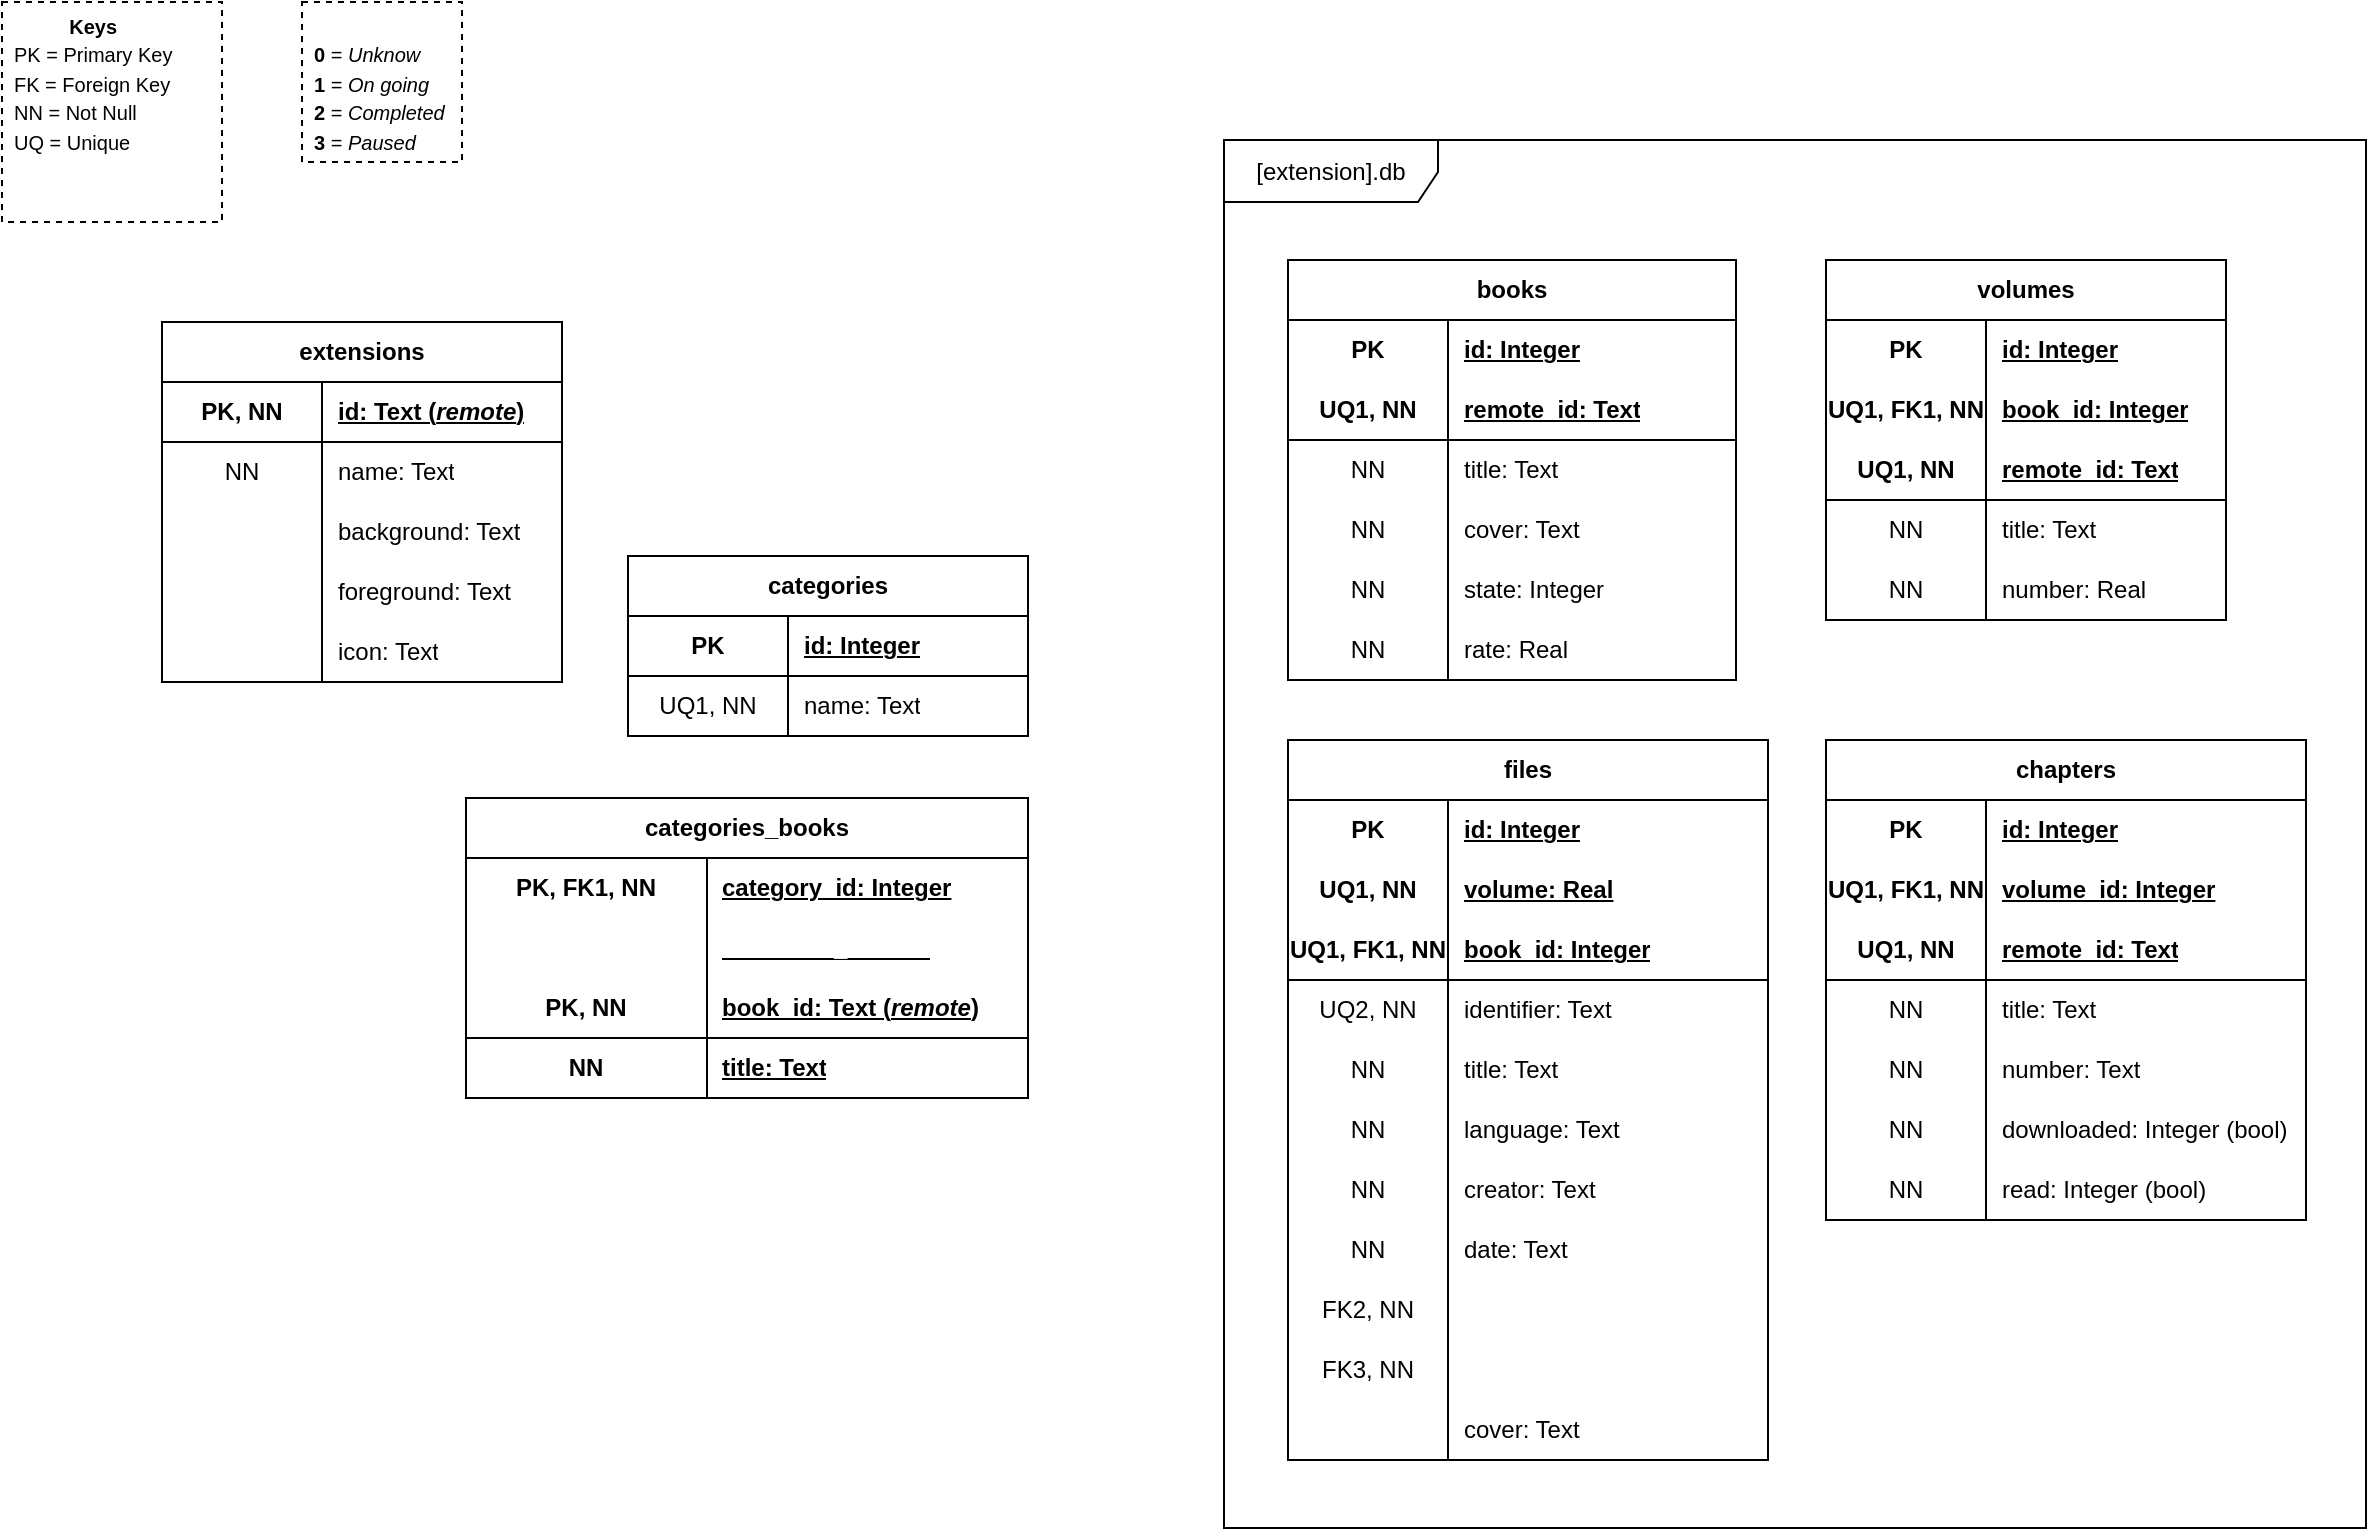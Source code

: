 <mxfile>
    <diagram name="Página-1" id="NspAWwBzPr17ft13DJ80">
        <mxGraphModel dx="549" dy="286" grid="0" gridSize="10" guides="1" tooltips="0" connect="1" arrows="1" fold="1" page="0" pageScale="1" pageWidth="850" pageHeight="1100" math="0" shadow="0">
            <root>
                <mxCell id="0"/>
                <mxCell id="1" parent="0"/>
                <mxCell id="i9Wke3SQzXnPjMsHzL_W-15" value="&lt;div style=&quot;text-align: center;&quot;&gt;&lt;font style=&quot;font-size: 10px;&quot;&gt;&lt;b&gt;Keys&lt;/b&gt;&lt;/font&gt;&lt;/div&gt;&lt;font style=&quot;font-size: 10px;&quot;&gt;PK = Primary Key&lt;/font&gt;&lt;div&gt;&lt;font style=&quot;font-size: 10px;&quot;&gt;FK = Foreign Key&lt;/font&gt;&lt;/div&gt;&lt;div&gt;&lt;font style=&quot;font-size: 10px;&quot;&gt;NN = Not Null&lt;/font&gt;&lt;/div&gt;&lt;div&gt;&lt;font style=&quot;font-size: 10px;&quot;&gt;UQ = Unique&lt;/font&gt;&lt;/div&gt;" style="rounded=0;whiteSpace=wrap;html=1;align=left;verticalAlign=top;labelPosition=center;verticalLabelPosition=middle;fontColor=default;spacing=0;spacingLeft=6;spacingTop=0;spacingRight=6;spacingBottom=6;strokeWidth=1;dashed=1;" parent="1" vertex="1">
                    <mxGeometry x="10" y="10" width="110" height="110" as="geometry"/>
                </mxCell>
                <mxCell id="i9Wke3SQzXnPjMsHzL_W-66" value="chapters" style="shape=table;startSize=30;container=1;collapsible=1;childLayout=tableLayout;fixedRows=1;rowLines=0;fontStyle=1;align=center;resizeLast=1;html=1;whiteSpace=wrap;" parent="1" vertex="1">
                    <mxGeometry x="922" y="379" width="240" height="240" as="geometry"/>
                </mxCell>
                <mxCell id="i9Wke3SQzXnPjMsHzL_W-67" value="" style="shape=tableRow;horizontal=0;startSize=0;swimlaneHead=0;swimlaneBody=0;fillColor=none;collapsible=0;dropTarget=0;points=[[0,0.5],[1,0.5]];portConstraint=eastwest;top=0;left=0;right=0;bottom=0;html=1;" parent="i9Wke3SQzXnPjMsHzL_W-66" vertex="1">
                    <mxGeometry y="30" width="240" height="30" as="geometry"/>
                </mxCell>
                <mxCell id="i9Wke3SQzXnPjMsHzL_W-68" value="PK" style="shape=partialRectangle;connectable=0;fillColor=none;top=0;left=0;bottom=0;right=0;fontStyle=1;overflow=hidden;html=1;whiteSpace=wrap;" parent="i9Wke3SQzXnPjMsHzL_W-67" vertex="1">
                    <mxGeometry width="80" height="30" as="geometry">
                        <mxRectangle width="80" height="30" as="alternateBounds"/>
                    </mxGeometry>
                </mxCell>
                <mxCell id="i9Wke3SQzXnPjMsHzL_W-69" value="id: Integer" style="shape=partialRectangle;connectable=0;fillColor=none;top=0;left=0;bottom=0;right=0;align=left;spacingLeft=6;fontStyle=5;overflow=hidden;html=1;whiteSpace=wrap;" parent="i9Wke3SQzXnPjMsHzL_W-67" vertex="1">
                    <mxGeometry x="80" width="160" height="30" as="geometry">
                        <mxRectangle width="160" height="30" as="alternateBounds"/>
                    </mxGeometry>
                </mxCell>
                <mxCell id="i9Wke3SQzXnPjMsHzL_W-88" value="" style="shape=tableRow;horizontal=0;startSize=0;swimlaneHead=0;swimlaneBody=0;fillColor=none;collapsible=0;dropTarget=0;points=[[0,0.5],[1,0.5]];portConstraint=eastwest;top=0;left=0;right=0;bottom=0;html=1;" parent="i9Wke3SQzXnPjMsHzL_W-66" vertex="1">
                    <mxGeometry y="60" width="240" height="30" as="geometry"/>
                </mxCell>
                <mxCell id="i9Wke3SQzXnPjMsHzL_W-89" value="UQ1, FK1, NN" style="shape=partialRectangle;connectable=0;fillColor=none;top=0;left=0;bottom=0;right=0;fontStyle=1;overflow=hidden;html=1;whiteSpace=wrap;" parent="i9Wke3SQzXnPjMsHzL_W-88" vertex="1">
                    <mxGeometry width="80" height="30" as="geometry">
                        <mxRectangle width="80" height="30" as="alternateBounds"/>
                    </mxGeometry>
                </mxCell>
                <mxCell id="i9Wke3SQzXnPjMsHzL_W-90" value="volume_id: Integer" style="shape=partialRectangle;connectable=0;fillColor=none;top=0;left=0;bottom=0;right=0;align=left;spacingLeft=6;fontStyle=5;overflow=hidden;html=1;whiteSpace=wrap;" parent="i9Wke3SQzXnPjMsHzL_W-88" vertex="1">
                    <mxGeometry x="80" width="160" height="30" as="geometry">
                        <mxRectangle width="160" height="30" as="alternateBounds"/>
                    </mxGeometry>
                </mxCell>
                <mxCell id="i9Wke3SQzXnPjMsHzL_W-70" value="" style="shape=tableRow;horizontal=0;startSize=0;swimlaneHead=0;swimlaneBody=0;fillColor=none;collapsible=0;dropTarget=0;points=[[0,0.5],[1,0.5]];portConstraint=eastwest;top=0;left=0;right=0;bottom=1;html=1;" parent="i9Wke3SQzXnPjMsHzL_W-66" vertex="1">
                    <mxGeometry y="90" width="240" height="30" as="geometry"/>
                </mxCell>
                <mxCell id="i9Wke3SQzXnPjMsHzL_W-71" value="UQ1, NN" style="shape=partialRectangle;connectable=0;fillColor=none;top=0;left=0;bottom=0;right=0;fontStyle=1;overflow=hidden;html=1;whiteSpace=wrap;" parent="i9Wke3SQzXnPjMsHzL_W-70" vertex="1">
                    <mxGeometry width="80" height="30" as="geometry">
                        <mxRectangle width="80" height="30" as="alternateBounds"/>
                    </mxGeometry>
                </mxCell>
                <mxCell id="i9Wke3SQzXnPjMsHzL_W-72" value="remote_id: Text" style="shape=partialRectangle;connectable=0;fillColor=none;top=0;left=0;bottom=0;right=0;align=left;spacingLeft=6;fontStyle=5;overflow=hidden;html=1;whiteSpace=wrap;" parent="i9Wke3SQzXnPjMsHzL_W-70" vertex="1">
                    <mxGeometry x="80" width="160" height="30" as="geometry">
                        <mxRectangle width="160" height="30" as="alternateBounds"/>
                    </mxGeometry>
                </mxCell>
                <mxCell id="i9Wke3SQzXnPjMsHzL_W-73" value="" style="shape=tableRow;horizontal=0;startSize=0;swimlaneHead=0;swimlaneBody=0;fillColor=none;collapsible=0;dropTarget=0;points=[[0,0.5],[1,0.5]];portConstraint=eastwest;top=0;left=0;right=0;bottom=0;html=1;" parent="i9Wke3SQzXnPjMsHzL_W-66" vertex="1">
                    <mxGeometry y="120" width="240" height="30" as="geometry"/>
                </mxCell>
                <mxCell id="i9Wke3SQzXnPjMsHzL_W-74" value="NN" style="shape=partialRectangle;connectable=0;fillColor=none;top=0;left=0;bottom=0;right=0;editable=1;overflow=hidden;html=1;whiteSpace=wrap;" parent="i9Wke3SQzXnPjMsHzL_W-73" vertex="1">
                    <mxGeometry width="80" height="30" as="geometry">
                        <mxRectangle width="80" height="30" as="alternateBounds"/>
                    </mxGeometry>
                </mxCell>
                <mxCell id="i9Wke3SQzXnPjMsHzL_W-75" value="title: Text" style="shape=partialRectangle;connectable=0;fillColor=none;top=0;left=0;bottom=0;right=0;align=left;spacingLeft=6;overflow=hidden;html=1;whiteSpace=wrap;" parent="i9Wke3SQzXnPjMsHzL_W-73" vertex="1">
                    <mxGeometry x="80" width="160" height="30" as="geometry">
                        <mxRectangle width="160" height="30" as="alternateBounds"/>
                    </mxGeometry>
                </mxCell>
                <mxCell id="i9Wke3SQzXnPjMsHzL_W-76" value="" style="shape=tableRow;horizontal=0;startSize=0;swimlaneHead=0;swimlaneBody=0;fillColor=none;collapsible=0;dropTarget=0;points=[[0,0.5],[1,0.5]];portConstraint=eastwest;top=0;left=0;right=0;bottom=0;html=1;" parent="i9Wke3SQzXnPjMsHzL_W-66" vertex="1">
                    <mxGeometry y="150" width="240" height="30" as="geometry"/>
                </mxCell>
                <mxCell id="i9Wke3SQzXnPjMsHzL_W-77" value="NN" style="shape=partialRectangle;connectable=0;fillColor=none;top=0;left=0;bottom=0;right=0;editable=1;overflow=hidden;html=1;whiteSpace=wrap;" parent="i9Wke3SQzXnPjMsHzL_W-76" vertex="1">
                    <mxGeometry width="80" height="30" as="geometry">
                        <mxRectangle width="80" height="30" as="alternateBounds"/>
                    </mxGeometry>
                </mxCell>
                <mxCell id="i9Wke3SQzXnPjMsHzL_W-78" value="number: Text" style="shape=partialRectangle;connectable=0;fillColor=none;top=0;left=0;bottom=0;right=0;align=left;spacingLeft=6;overflow=hidden;html=1;whiteSpace=wrap;" parent="i9Wke3SQzXnPjMsHzL_W-76" vertex="1">
                    <mxGeometry x="80" width="160" height="30" as="geometry">
                        <mxRectangle width="160" height="30" as="alternateBounds"/>
                    </mxGeometry>
                </mxCell>
                <mxCell id="i9Wke3SQzXnPjMsHzL_W-79" value="" style="shape=tableRow;horizontal=0;startSize=0;swimlaneHead=0;swimlaneBody=0;fillColor=none;collapsible=0;dropTarget=0;points=[[0,0.5],[1,0.5]];portConstraint=eastwest;top=0;left=0;right=0;bottom=0;html=1;" parent="i9Wke3SQzXnPjMsHzL_W-66" vertex="1">
                    <mxGeometry y="180" width="240" height="30" as="geometry"/>
                </mxCell>
                <mxCell id="i9Wke3SQzXnPjMsHzL_W-80" value="NN" style="shape=partialRectangle;connectable=0;fillColor=none;top=0;left=0;bottom=0;right=0;editable=1;overflow=hidden;html=1;whiteSpace=wrap;" parent="i9Wke3SQzXnPjMsHzL_W-79" vertex="1">
                    <mxGeometry width="80" height="30" as="geometry">
                        <mxRectangle width="80" height="30" as="alternateBounds"/>
                    </mxGeometry>
                </mxCell>
                <mxCell id="i9Wke3SQzXnPjMsHzL_W-81" value="downloaded: Integer (bool)" style="shape=partialRectangle;connectable=0;fillColor=none;top=0;left=0;bottom=0;right=0;align=left;spacingLeft=6;overflow=hidden;html=1;whiteSpace=wrap;" parent="i9Wke3SQzXnPjMsHzL_W-79" vertex="1">
                    <mxGeometry x="80" width="160" height="30" as="geometry">
                        <mxRectangle width="160" height="30" as="alternateBounds"/>
                    </mxGeometry>
                </mxCell>
                <mxCell id="i9Wke3SQzXnPjMsHzL_W-235" value="" style="shape=tableRow;horizontal=0;startSize=0;swimlaneHead=0;swimlaneBody=0;fillColor=none;collapsible=0;dropTarget=0;points=[[0,0.5],[1,0.5]];portConstraint=eastwest;top=0;left=0;right=0;bottom=0;html=1;" parent="i9Wke3SQzXnPjMsHzL_W-66" vertex="1">
                    <mxGeometry y="210" width="240" height="30" as="geometry"/>
                </mxCell>
                <mxCell id="i9Wke3SQzXnPjMsHzL_W-236" value="NN" style="shape=partialRectangle;connectable=0;fillColor=none;top=0;left=0;bottom=0;right=0;editable=1;overflow=hidden;html=1;whiteSpace=wrap;" parent="i9Wke3SQzXnPjMsHzL_W-235" vertex="1">
                    <mxGeometry width="80" height="30" as="geometry">
                        <mxRectangle width="80" height="30" as="alternateBounds"/>
                    </mxGeometry>
                </mxCell>
                <mxCell id="i9Wke3SQzXnPjMsHzL_W-237" value="read: Integer (bool)" style="shape=partialRectangle;connectable=0;fillColor=none;top=0;left=0;bottom=0;right=0;align=left;spacingLeft=6;overflow=hidden;html=1;whiteSpace=wrap;" parent="i9Wke3SQzXnPjMsHzL_W-235" vertex="1">
                    <mxGeometry x="80" width="160" height="30" as="geometry">
                        <mxRectangle width="160" height="30" as="alternateBounds"/>
                    </mxGeometry>
                </mxCell>
                <mxCell id="i9Wke3SQzXnPjMsHzL_W-94" value="volumes" style="shape=table;startSize=30;container=1;collapsible=1;childLayout=tableLayout;fixedRows=1;rowLines=0;fontStyle=1;align=center;resizeLast=1;html=1;whiteSpace=wrap;" parent="1" vertex="1">
                    <mxGeometry x="922" y="139" width="200" height="180" as="geometry"/>
                </mxCell>
                <mxCell id="i9Wke3SQzXnPjMsHzL_W-95" value="" style="shape=tableRow;horizontal=0;startSize=0;swimlaneHead=0;swimlaneBody=0;fillColor=none;collapsible=0;dropTarget=0;points=[[0,0.5],[1,0.5]];portConstraint=eastwest;top=0;left=0;right=0;bottom=0;html=1;" parent="i9Wke3SQzXnPjMsHzL_W-94" vertex="1">
                    <mxGeometry y="30" width="200" height="30" as="geometry"/>
                </mxCell>
                <mxCell id="i9Wke3SQzXnPjMsHzL_W-96" value="PK" style="shape=partialRectangle;connectable=0;fillColor=none;top=0;left=0;bottom=0;right=0;fontStyle=1;overflow=hidden;html=1;whiteSpace=wrap;" parent="i9Wke3SQzXnPjMsHzL_W-95" vertex="1">
                    <mxGeometry width="80" height="30" as="geometry">
                        <mxRectangle width="80" height="30" as="alternateBounds"/>
                    </mxGeometry>
                </mxCell>
                <mxCell id="i9Wke3SQzXnPjMsHzL_W-97" value="id: Integer" style="shape=partialRectangle;connectable=0;fillColor=none;top=0;left=0;bottom=0;right=0;align=left;spacingLeft=6;fontStyle=5;overflow=hidden;html=1;whiteSpace=wrap;" parent="i9Wke3SQzXnPjMsHzL_W-95" vertex="1">
                    <mxGeometry x="80" width="120" height="30" as="geometry">
                        <mxRectangle width="120" height="30" as="alternateBounds"/>
                    </mxGeometry>
                </mxCell>
                <mxCell id="i9Wke3SQzXnPjMsHzL_W-98" value="" style="shape=tableRow;horizontal=0;startSize=0;swimlaneHead=0;swimlaneBody=0;fillColor=none;collapsible=0;dropTarget=0;points=[[0,0.5],[1,0.5]];portConstraint=eastwest;top=0;left=0;right=0;bottom=0;html=1;" parent="i9Wke3SQzXnPjMsHzL_W-94" vertex="1">
                    <mxGeometry y="60" width="200" height="30" as="geometry"/>
                </mxCell>
                <mxCell id="i9Wke3SQzXnPjMsHzL_W-99" value="UQ1, FK1, NN" style="shape=partialRectangle;connectable=0;fillColor=none;top=0;left=0;bottom=0;right=0;fontStyle=1;overflow=hidden;html=1;whiteSpace=wrap;" parent="i9Wke3SQzXnPjMsHzL_W-98" vertex="1">
                    <mxGeometry width="80" height="30" as="geometry">
                        <mxRectangle width="80" height="30" as="alternateBounds"/>
                    </mxGeometry>
                </mxCell>
                <mxCell id="i9Wke3SQzXnPjMsHzL_W-100" value="book_id: Integer" style="shape=partialRectangle;connectable=0;fillColor=none;top=0;left=0;bottom=0;right=0;align=left;spacingLeft=6;fontStyle=5;overflow=hidden;html=1;whiteSpace=wrap;" parent="i9Wke3SQzXnPjMsHzL_W-98" vertex="1">
                    <mxGeometry x="80" width="120" height="30" as="geometry">
                        <mxRectangle width="120" height="30" as="alternateBounds"/>
                    </mxGeometry>
                </mxCell>
                <mxCell id="i9Wke3SQzXnPjMsHzL_W-104" value="" style="shape=tableRow;horizontal=0;startSize=0;swimlaneHead=0;swimlaneBody=0;fillColor=none;collapsible=0;dropTarget=0;points=[[0,0.5],[1,0.5]];portConstraint=eastwest;top=0;left=0;right=0;bottom=1;html=1;" parent="i9Wke3SQzXnPjMsHzL_W-94" vertex="1">
                    <mxGeometry y="90" width="200" height="30" as="geometry"/>
                </mxCell>
                <mxCell id="i9Wke3SQzXnPjMsHzL_W-105" value="UQ1, NN" style="shape=partialRectangle;connectable=0;fillColor=none;top=0;left=0;bottom=0;right=0;fontStyle=1;overflow=hidden;html=1;whiteSpace=wrap;" parent="i9Wke3SQzXnPjMsHzL_W-104" vertex="1">
                    <mxGeometry width="80" height="30" as="geometry">
                        <mxRectangle width="80" height="30" as="alternateBounds"/>
                    </mxGeometry>
                </mxCell>
                <mxCell id="i9Wke3SQzXnPjMsHzL_W-106" value="remote_id: Text" style="shape=partialRectangle;connectable=0;fillColor=none;top=0;left=0;bottom=0;right=0;align=left;spacingLeft=6;fontStyle=5;overflow=hidden;html=1;whiteSpace=wrap;" parent="i9Wke3SQzXnPjMsHzL_W-104" vertex="1">
                    <mxGeometry x="80" width="120" height="30" as="geometry">
                        <mxRectangle width="120" height="30" as="alternateBounds"/>
                    </mxGeometry>
                </mxCell>
                <mxCell id="i9Wke3SQzXnPjMsHzL_W-110" value="" style="shape=tableRow;horizontal=0;startSize=0;swimlaneHead=0;swimlaneBody=0;fillColor=none;collapsible=0;dropTarget=0;points=[[0,0.5],[1,0.5]];portConstraint=eastwest;top=0;left=0;right=0;bottom=0;html=1;" parent="i9Wke3SQzXnPjMsHzL_W-94" vertex="1">
                    <mxGeometry y="120" width="200" height="30" as="geometry"/>
                </mxCell>
                <mxCell id="i9Wke3SQzXnPjMsHzL_W-111" value="NN" style="shape=partialRectangle;connectable=0;fillColor=none;top=0;left=0;bottom=0;right=0;editable=1;overflow=hidden;html=1;whiteSpace=wrap;" parent="i9Wke3SQzXnPjMsHzL_W-110" vertex="1">
                    <mxGeometry width="80" height="30" as="geometry">
                        <mxRectangle width="80" height="30" as="alternateBounds"/>
                    </mxGeometry>
                </mxCell>
                <mxCell id="i9Wke3SQzXnPjMsHzL_W-112" value="title: Text" style="shape=partialRectangle;connectable=0;fillColor=none;top=0;left=0;bottom=0;right=0;align=left;spacingLeft=6;overflow=hidden;html=1;whiteSpace=wrap;" parent="i9Wke3SQzXnPjMsHzL_W-110" vertex="1">
                    <mxGeometry x="80" width="120" height="30" as="geometry">
                        <mxRectangle width="120" height="30" as="alternateBounds"/>
                    </mxGeometry>
                </mxCell>
                <mxCell id="i9Wke3SQzXnPjMsHzL_W-107" value="" style="shape=tableRow;horizontal=0;startSize=0;swimlaneHead=0;swimlaneBody=0;fillColor=none;collapsible=0;dropTarget=0;points=[[0,0.5],[1,0.5]];portConstraint=eastwest;top=0;left=0;right=0;bottom=0;html=1;" parent="i9Wke3SQzXnPjMsHzL_W-94" vertex="1">
                    <mxGeometry y="150" width="200" height="30" as="geometry"/>
                </mxCell>
                <mxCell id="i9Wke3SQzXnPjMsHzL_W-108" value="NN" style="shape=partialRectangle;connectable=0;fillColor=none;top=0;left=0;bottom=0;right=0;editable=1;overflow=hidden;html=1;whiteSpace=wrap;" parent="i9Wke3SQzXnPjMsHzL_W-107" vertex="1">
                    <mxGeometry width="80" height="30" as="geometry">
                        <mxRectangle width="80" height="30" as="alternateBounds"/>
                    </mxGeometry>
                </mxCell>
                <mxCell id="i9Wke3SQzXnPjMsHzL_W-109" value="number: Real" style="shape=partialRectangle;connectable=0;fillColor=none;top=0;left=0;bottom=0;right=0;align=left;spacingLeft=6;overflow=hidden;html=1;whiteSpace=wrap;" parent="i9Wke3SQzXnPjMsHzL_W-107" vertex="1">
                    <mxGeometry x="80" width="120" height="30" as="geometry">
                        <mxRectangle width="120" height="30" as="alternateBounds"/>
                    </mxGeometry>
                </mxCell>
                <mxCell id="i9Wke3SQzXnPjMsHzL_W-166" value="files" style="shape=table;startSize=30;container=1;collapsible=1;childLayout=tableLayout;fixedRows=1;rowLines=0;fontStyle=1;align=center;resizeLast=1;html=1;whiteSpace=wrap;" parent="1" vertex="1">
                    <mxGeometry x="653" y="379" width="240" height="360" as="geometry"/>
                </mxCell>
                <mxCell id="i9Wke3SQzXnPjMsHzL_W-167" value="" style="shape=tableRow;horizontal=0;startSize=0;swimlaneHead=0;swimlaneBody=0;fillColor=none;collapsible=0;dropTarget=0;points=[[0,0.5],[1,0.5]];portConstraint=eastwest;top=0;left=0;right=0;bottom=0;html=1;" parent="i9Wke3SQzXnPjMsHzL_W-166" vertex="1">
                    <mxGeometry y="30" width="240" height="30" as="geometry"/>
                </mxCell>
                <mxCell id="i9Wke3SQzXnPjMsHzL_W-168" value="PK" style="shape=partialRectangle;connectable=0;fillColor=none;top=0;left=0;bottom=0;right=0;fontStyle=1;overflow=hidden;html=1;whiteSpace=wrap;" parent="i9Wke3SQzXnPjMsHzL_W-167" vertex="1">
                    <mxGeometry width="80" height="30" as="geometry">
                        <mxRectangle width="80" height="30" as="alternateBounds"/>
                    </mxGeometry>
                </mxCell>
                <mxCell id="i9Wke3SQzXnPjMsHzL_W-169" value="id: Integer" style="shape=partialRectangle;connectable=0;fillColor=none;top=0;left=0;bottom=0;right=0;align=left;spacingLeft=6;fontStyle=5;overflow=hidden;html=1;whiteSpace=wrap;" parent="i9Wke3SQzXnPjMsHzL_W-167" vertex="1">
                    <mxGeometry x="80" width="160" height="30" as="geometry">
                        <mxRectangle width="160" height="30" as="alternateBounds"/>
                    </mxGeometry>
                </mxCell>
                <mxCell id="i9Wke3SQzXnPjMsHzL_W-203" value="" style="shape=tableRow;horizontal=0;startSize=0;swimlaneHead=0;swimlaneBody=0;fillColor=none;collapsible=0;dropTarget=0;points=[[0,0.5],[1,0.5]];portConstraint=eastwest;top=0;left=0;right=0;bottom=0;html=1;" parent="i9Wke3SQzXnPjMsHzL_W-166" vertex="1">
                    <mxGeometry y="60" width="240" height="30" as="geometry"/>
                </mxCell>
                <mxCell id="i9Wke3SQzXnPjMsHzL_W-204" value="UQ1, NN" style="shape=partialRectangle;connectable=0;fillColor=none;top=0;left=0;bottom=0;right=0;fontStyle=1;overflow=hidden;html=1;whiteSpace=wrap;" parent="i9Wke3SQzXnPjMsHzL_W-203" vertex="1">
                    <mxGeometry width="80" height="30" as="geometry">
                        <mxRectangle width="80" height="30" as="alternateBounds"/>
                    </mxGeometry>
                </mxCell>
                <mxCell id="i9Wke3SQzXnPjMsHzL_W-205" value="volume: Real" style="shape=partialRectangle;connectable=0;fillColor=none;top=0;left=0;bottom=0;right=0;align=left;spacingLeft=6;fontStyle=5;overflow=hidden;html=1;whiteSpace=wrap;" parent="i9Wke3SQzXnPjMsHzL_W-203" vertex="1">
                    <mxGeometry x="80" width="160" height="30" as="geometry">
                        <mxRectangle width="160" height="30" as="alternateBounds"/>
                    </mxGeometry>
                </mxCell>
                <mxCell id="i9Wke3SQzXnPjMsHzL_W-173" value="" style="shape=tableRow;horizontal=0;startSize=0;swimlaneHead=0;swimlaneBody=0;fillColor=none;collapsible=0;dropTarget=0;points=[[0,0.5],[1,0.5]];portConstraint=eastwest;top=0;left=0;right=0;bottom=1;html=1;" parent="i9Wke3SQzXnPjMsHzL_W-166" vertex="1">
                    <mxGeometry y="90" width="240" height="30" as="geometry"/>
                </mxCell>
                <mxCell id="i9Wke3SQzXnPjMsHzL_W-174" value="UQ1, FK1, NN" style="shape=partialRectangle;connectable=0;fillColor=none;top=0;left=0;bottom=0;right=0;fontStyle=1;overflow=hidden;html=1;whiteSpace=wrap;" parent="i9Wke3SQzXnPjMsHzL_W-173" vertex="1">
                    <mxGeometry width="80" height="30" as="geometry">
                        <mxRectangle width="80" height="30" as="alternateBounds"/>
                    </mxGeometry>
                </mxCell>
                <mxCell id="i9Wke3SQzXnPjMsHzL_W-175" value="book_id: Integer" style="shape=partialRectangle;connectable=0;fillColor=none;top=0;left=0;bottom=0;right=0;align=left;spacingLeft=6;fontStyle=5;overflow=hidden;html=1;whiteSpace=wrap;" parent="i9Wke3SQzXnPjMsHzL_W-173" vertex="1">
                    <mxGeometry x="80" width="160" height="30" as="geometry">
                        <mxRectangle width="160" height="30" as="alternateBounds"/>
                    </mxGeometry>
                </mxCell>
                <mxCell id="i9Wke3SQzXnPjMsHzL_W-176" value="" style="shape=tableRow;horizontal=0;startSize=0;swimlaneHead=0;swimlaneBody=0;fillColor=none;collapsible=0;dropTarget=0;points=[[0,0.5],[1,0.5]];portConstraint=eastwest;top=0;left=0;right=0;bottom=0;html=1;" parent="i9Wke3SQzXnPjMsHzL_W-166" vertex="1">
                    <mxGeometry y="120" width="240" height="30" as="geometry"/>
                </mxCell>
                <mxCell id="i9Wke3SQzXnPjMsHzL_W-177" value="UQ2, NN" style="shape=partialRectangle;connectable=0;fillColor=none;top=0;left=0;bottom=0;right=0;editable=1;overflow=hidden;html=1;whiteSpace=wrap;" parent="i9Wke3SQzXnPjMsHzL_W-176" vertex="1">
                    <mxGeometry width="80" height="30" as="geometry">
                        <mxRectangle width="80" height="30" as="alternateBounds"/>
                    </mxGeometry>
                </mxCell>
                <mxCell id="i9Wke3SQzXnPjMsHzL_W-178" value="identifier: Text" style="shape=partialRectangle;connectable=0;fillColor=none;top=0;left=0;bottom=0;right=0;align=left;spacingLeft=6;overflow=hidden;html=1;whiteSpace=wrap;" parent="i9Wke3SQzXnPjMsHzL_W-176" vertex="1">
                    <mxGeometry x="80" width="160" height="30" as="geometry">
                        <mxRectangle width="160" height="30" as="alternateBounds"/>
                    </mxGeometry>
                </mxCell>
                <mxCell id="i9Wke3SQzXnPjMsHzL_W-179" value="" style="shape=tableRow;horizontal=0;startSize=0;swimlaneHead=0;swimlaneBody=0;fillColor=none;collapsible=0;dropTarget=0;points=[[0,0.5],[1,0.5]];portConstraint=eastwest;top=0;left=0;right=0;bottom=0;html=1;" parent="i9Wke3SQzXnPjMsHzL_W-166" vertex="1">
                    <mxGeometry y="150" width="240" height="30" as="geometry"/>
                </mxCell>
                <mxCell id="i9Wke3SQzXnPjMsHzL_W-180" value="NN" style="shape=partialRectangle;connectable=0;fillColor=none;top=0;left=0;bottom=0;right=0;editable=1;overflow=hidden;html=1;whiteSpace=wrap;" parent="i9Wke3SQzXnPjMsHzL_W-179" vertex="1">
                    <mxGeometry width="80" height="30" as="geometry">
                        <mxRectangle width="80" height="30" as="alternateBounds"/>
                    </mxGeometry>
                </mxCell>
                <mxCell id="i9Wke3SQzXnPjMsHzL_W-181" value="title: Text" style="shape=partialRectangle;connectable=0;fillColor=none;top=0;left=0;bottom=0;right=0;align=left;spacingLeft=6;overflow=hidden;html=1;whiteSpace=wrap;" parent="i9Wke3SQzXnPjMsHzL_W-179" vertex="1">
                    <mxGeometry x="80" width="160" height="30" as="geometry">
                        <mxRectangle width="160" height="30" as="alternateBounds"/>
                    </mxGeometry>
                </mxCell>
                <mxCell id="i9Wke3SQzXnPjMsHzL_W-182" value="" style="shape=tableRow;horizontal=0;startSize=0;swimlaneHead=0;swimlaneBody=0;fillColor=none;collapsible=0;dropTarget=0;points=[[0,0.5],[1,0.5]];portConstraint=eastwest;top=0;left=0;right=0;bottom=0;html=1;" parent="i9Wke3SQzXnPjMsHzL_W-166" vertex="1">
                    <mxGeometry y="180" width="240" height="30" as="geometry"/>
                </mxCell>
                <mxCell id="i9Wke3SQzXnPjMsHzL_W-183" value="NN" style="shape=partialRectangle;connectable=0;fillColor=none;top=0;left=0;bottom=0;right=0;editable=1;overflow=hidden;html=1;whiteSpace=wrap;" parent="i9Wke3SQzXnPjMsHzL_W-182" vertex="1">
                    <mxGeometry width="80" height="30" as="geometry">
                        <mxRectangle width="80" height="30" as="alternateBounds"/>
                    </mxGeometry>
                </mxCell>
                <mxCell id="i9Wke3SQzXnPjMsHzL_W-184" value="language: Text" style="shape=partialRectangle;connectable=0;fillColor=none;top=0;left=0;bottom=0;right=0;align=left;spacingLeft=6;overflow=hidden;html=1;whiteSpace=wrap;" parent="i9Wke3SQzXnPjMsHzL_W-182" vertex="1">
                    <mxGeometry x="80" width="160" height="30" as="geometry">
                        <mxRectangle width="160" height="30" as="alternateBounds"/>
                    </mxGeometry>
                </mxCell>
                <mxCell id="i9Wke3SQzXnPjMsHzL_W-188" value="" style="shape=tableRow;horizontal=0;startSize=0;swimlaneHead=0;swimlaneBody=0;fillColor=none;collapsible=0;dropTarget=0;points=[[0,0.5],[1,0.5]];portConstraint=eastwest;top=0;left=0;right=0;bottom=0;html=1;" parent="i9Wke3SQzXnPjMsHzL_W-166" vertex="1">
                    <mxGeometry y="210" width="240" height="30" as="geometry"/>
                </mxCell>
                <mxCell id="i9Wke3SQzXnPjMsHzL_W-189" value="NN" style="shape=partialRectangle;connectable=0;fillColor=none;top=0;left=0;bottom=0;right=0;editable=1;overflow=hidden;html=1;whiteSpace=wrap;" parent="i9Wke3SQzXnPjMsHzL_W-188" vertex="1">
                    <mxGeometry width="80" height="30" as="geometry">
                        <mxRectangle width="80" height="30" as="alternateBounds"/>
                    </mxGeometry>
                </mxCell>
                <mxCell id="i9Wke3SQzXnPjMsHzL_W-190" value="creator: Text" style="shape=partialRectangle;connectable=0;fillColor=none;top=0;left=0;bottom=0;right=0;align=left;spacingLeft=6;overflow=hidden;html=1;whiteSpace=wrap;" parent="i9Wke3SQzXnPjMsHzL_W-188" vertex="1">
                    <mxGeometry x="80" width="160" height="30" as="geometry">
                        <mxRectangle width="160" height="30" as="alternateBounds"/>
                    </mxGeometry>
                </mxCell>
                <mxCell id="i9Wke3SQzXnPjMsHzL_W-191" value="" style="shape=tableRow;horizontal=0;startSize=0;swimlaneHead=0;swimlaneBody=0;fillColor=none;collapsible=0;dropTarget=0;points=[[0,0.5],[1,0.5]];portConstraint=eastwest;top=0;left=0;right=0;bottom=0;html=1;" parent="i9Wke3SQzXnPjMsHzL_W-166" vertex="1">
                    <mxGeometry y="240" width="240" height="30" as="geometry"/>
                </mxCell>
                <mxCell id="i9Wke3SQzXnPjMsHzL_W-192" value="NN" style="shape=partialRectangle;connectable=0;fillColor=none;top=0;left=0;bottom=0;right=0;editable=1;overflow=hidden;html=1;whiteSpace=wrap;" parent="i9Wke3SQzXnPjMsHzL_W-191" vertex="1">
                    <mxGeometry width="80" height="30" as="geometry">
                        <mxRectangle width="80" height="30" as="alternateBounds"/>
                    </mxGeometry>
                </mxCell>
                <mxCell id="i9Wke3SQzXnPjMsHzL_W-193" value="date: Text" style="shape=partialRectangle;connectable=0;fillColor=none;top=0;left=0;bottom=0;right=0;align=left;spacingLeft=6;overflow=hidden;html=1;whiteSpace=wrap;" parent="i9Wke3SQzXnPjMsHzL_W-191" vertex="1">
                    <mxGeometry x="80" width="160" height="30" as="geometry">
                        <mxRectangle width="160" height="30" as="alternateBounds"/>
                    </mxGeometry>
                </mxCell>
                <mxCell id="i9Wke3SQzXnPjMsHzL_W-194" value="" style="shape=tableRow;horizontal=0;startSize=0;swimlaneHead=0;swimlaneBody=0;fillColor=none;collapsible=0;dropTarget=0;points=[[0,0.5],[1,0.5]];portConstraint=eastwest;top=0;left=0;right=0;bottom=0;html=1;" parent="i9Wke3SQzXnPjMsHzL_W-166" vertex="1">
                    <mxGeometry y="270" width="240" height="30" as="geometry"/>
                </mxCell>
                <mxCell id="i9Wke3SQzXnPjMsHzL_W-195" value="FK2, NN" style="shape=partialRectangle;connectable=0;fillColor=none;top=0;left=0;bottom=0;right=0;editable=1;overflow=hidden;html=1;whiteSpace=wrap;" parent="i9Wke3SQzXnPjMsHzL_W-194" vertex="1">
                    <mxGeometry width="80" height="30" as="geometry">
                        <mxRectangle width="80" height="30" as="alternateBounds"/>
                    </mxGeometry>
                </mxCell>
                <mxCell id="i9Wke3SQzXnPjMsHzL_W-196" value="&lt;font style=&quot;color: light-dark(rgb(255, 255, 255), rgb(255, 255, 255));&quot;&gt;first_chapter_id&lt;span style=&quot;background-color: transparent;&quot;&gt;: Integer&lt;/span&gt;&lt;/font&gt;" style="shape=partialRectangle;connectable=0;fillColor=none;top=0;left=0;bottom=0;right=0;align=left;spacingLeft=6;overflow=hidden;html=1;whiteSpace=wrap;" parent="i9Wke3SQzXnPjMsHzL_W-194" vertex="1">
                    <mxGeometry x="80" width="160" height="30" as="geometry">
                        <mxRectangle width="160" height="30" as="alternateBounds"/>
                    </mxGeometry>
                </mxCell>
                <mxCell id="i9Wke3SQzXnPjMsHzL_W-197" value="" style="shape=tableRow;horizontal=0;startSize=0;swimlaneHead=0;swimlaneBody=0;fillColor=none;collapsible=0;dropTarget=0;points=[[0,0.5],[1,0.5]];portConstraint=eastwest;top=0;left=0;right=0;bottom=0;html=1;" parent="i9Wke3SQzXnPjMsHzL_W-166" vertex="1">
                    <mxGeometry y="300" width="240" height="30" as="geometry"/>
                </mxCell>
                <mxCell id="i9Wke3SQzXnPjMsHzL_W-198" value="FK3, NN" style="shape=partialRectangle;connectable=0;fillColor=none;top=0;left=0;bottom=0;right=0;editable=1;overflow=hidden;html=1;whiteSpace=wrap;" parent="i9Wke3SQzXnPjMsHzL_W-197" vertex="1">
                    <mxGeometry width="80" height="30" as="geometry">
                        <mxRectangle width="80" height="30" as="alternateBounds"/>
                    </mxGeometry>
                </mxCell>
                <mxCell id="i9Wke3SQzXnPjMsHzL_W-199" value="&lt;font style=&quot;color: light-dark(rgb(255, 255, 255), rgb(255, 255, 255));&quot;&gt;last_chapter_id&lt;span style=&quot;background-color: transparent;&quot;&gt;: Integer&lt;/span&gt;&lt;/font&gt;" style="shape=partialRectangle;connectable=0;fillColor=none;top=0;left=0;bottom=0;right=0;align=left;spacingLeft=6;overflow=hidden;html=1;whiteSpace=wrap;" parent="i9Wke3SQzXnPjMsHzL_W-197" vertex="1">
                    <mxGeometry x="80" width="160" height="30" as="geometry">
                        <mxRectangle width="160" height="30" as="alternateBounds"/>
                    </mxGeometry>
                </mxCell>
                <mxCell id="i9Wke3SQzXnPjMsHzL_W-259" value="" style="shape=tableRow;horizontal=0;startSize=0;swimlaneHead=0;swimlaneBody=0;fillColor=none;collapsible=0;dropTarget=0;points=[[0,0.5],[1,0.5]];portConstraint=eastwest;top=0;left=0;right=0;bottom=0;html=1;" parent="i9Wke3SQzXnPjMsHzL_W-166" vertex="1">
                    <mxGeometry y="330" width="240" height="30" as="geometry"/>
                </mxCell>
                <mxCell id="i9Wke3SQzXnPjMsHzL_W-260" value="" style="shape=partialRectangle;connectable=0;fillColor=none;top=0;left=0;bottom=0;right=0;editable=1;overflow=hidden;html=1;whiteSpace=wrap;" parent="i9Wke3SQzXnPjMsHzL_W-259" vertex="1">
                    <mxGeometry width="80" height="30" as="geometry">
                        <mxRectangle width="80" height="30" as="alternateBounds"/>
                    </mxGeometry>
                </mxCell>
                <mxCell id="i9Wke3SQzXnPjMsHzL_W-261" value="cover: Text" style="shape=partialRectangle;connectable=0;fillColor=none;top=0;left=0;bottom=0;right=0;align=left;spacingLeft=6;overflow=hidden;html=1;whiteSpace=wrap;" parent="i9Wke3SQzXnPjMsHzL_W-259" vertex="1">
                    <mxGeometry x="80" width="160" height="30" as="geometry">
                        <mxRectangle width="160" height="30" as="alternateBounds"/>
                    </mxGeometry>
                </mxCell>
                <mxCell id="i9Wke3SQzXnPjMsHzL_W-209" value="categories" style="shape=table;startSize=30;container=1;collapsible=1;childLayout=tableLayout;fixedRows=1;rowLines=0;fontStyle=1;align=center;resizeLast=1;html=1;whiteSpace=wrap;" parent="1" vertex="1">
                    <mxGeometry x="323" y="287" width="200" height="90" as="geometry"/>
                </mxCell>
                <mxCell id="i9Wke3SQzXnPjMsHzL_W-216" value="" style="shape=tableRow;horizontal=0;startSize=0;swimlaneHead=0;swimlaneBody=0;fillColor=none;collapsible=0;dropTarget=0;points=[[0,0.5],[1,0.5]];portConstraint=eastwest;top=0;left=0;right=0;bottom=1;html=1;" parent="i9Wke3SQzXnPjMsHzL_W-209" vertex="1">
                    <mxGeometry y="30" width="200" height="30" as="geometry"/>
                </mxCell>
                <mxCell id="i9Wke3SQzXnPjMsHzL_W-217" value="PK" style="shape=partialRectangle;connectable=0;fillColor=none;top=0;left=0;bottom=0;right=0;fontStyle=1;overflow=hidden;html=1;whiteSpace=wrap;" parent="i9Wke3SQzXnPjMsHzL_W-216" vertex="1">
                    <mxGeometry width="80" height="30" as="geometry">
                        <mxRectangle width="80" height="30" as="alternateBounds"/>
                    </mxGeometry>
                </mxCell>
                <mxCell id="i9Wke3SQzXnPjMsHzL_W-218" value="id: Integer" style="shape=partialRectangle;connectable=0;fillColor=none;top=0;left=0;bottom=0;right=0;align=left;spacingLeft=6;fontStyle=5;overflow=hidden;html=1;whiteSpace=wrap;" parent="i9Wke3SQzXnPjMsHzL_W-216" vertex="1">
                    <mxGeometry x="80" width="120" height="30" as="geometry">
                        <mxRectangle width="120" height="30" as="alternateBounds"/>
                    </mxGeometry>
                </mxCell>
                <mxCell id="i9Wke3SQzXnPjMsHzL_W-219" value="" style="shape=tableRow;horizontal=0;startSize=0;swimlaneHead=0;swimlaneBody=0;fillColor=none;collapsible=0;dropTarget=0;points=[[0,0.5],[1,0.5]];portConstraint=eastwest;top=0;left=0;right=0;bottom=0;html=1;" parent="i9Wke3SQzXnPjMsHzL_W-209" vertex="1">
                    <mxGeometry y="60" width="200" height="30" as="geometry"/>
                </mxCell>
                <mxCell id="i9Wke3SQzXnPjMsHzL_W-220" value="UQ1, NN" style="shape=partialRectangle;connectable=0;fillColor=none;top=0;left=0;bottom=0;right=0;editable=1;overflow=hidden;html=1;whiteSpace=wrap;" parent="i9Wke3SQzXnPjMsHzL_W-219" vertex="1">
                    <mxGeometry width="80" height="30" as="geometry">
                        <mxRectangle width="80" height="30" as="alternateBounds"/>
                    </mxGeometry>
                </mxCell>
                <mxCell id="i9Wke3SQzXnPjMsHzL_W-221" value="name: Text" style="shape=partialRectangle;connectable=0;fillColor=none;top=0;left=0;bottom=0;right=0;align=left;spacingLeft=6;overflow=hidden;html=1;whiteSpace=wrap;" parent="i9Wke3SQzXnPjMsHzL_W-219" vertex="1">
                    <mxGeometry x="80" width="120" height="30" as="geometry">
                        <mxRectangle width="120" height="30" as="alternateBounds"/>
                    </mxGeometry>
                </mxCell>
                <mxCell id="i9Wke3SQzXnPjMsHzL_W-238" value="&lt;div style=&quot;text-align: center;&quot;&gt;&lt;span style=&quot;font-size: 10px; background-color: transparent;&quot;&gt;&lt;b style=&quot;&quot;&gt;&lt;font color=&quot;#ffffff&quot;&gt;States&lt;/font&gt;&lt;/b&gt;&lt;/span&gt;&lt;/div&gt;&lt;div&gt;&lt;span style=&quot;font-size: 10px;&quot;&gt;&lt;b&gt;0&lt;/b&gt; = &lt;i&gt;Unknow&lt;/i&gt;&lt;/span&gt;&lt;/div&gt;&lt;div&gt;&lt;span style=&quot;font-size: 10px;&quot;&gt;&lt;b&gt;1&lt;/b&gt; = &lt;i&gt;On going&lt;/i&gt;&lt;/span&gt;&lt;/div&gt;&lt;div&gt;&lt;span style=&quot;font-size: 10px;&quot;&gt;&lt;b&gt;2&lt;/b&gt; = &lt;i&gt;Completed&lt;/i&gt;&lt;/span&gt;&lt;/div&gt;&lt;div&gt;&lt;span style=&quot;font-size: 10px;&quot;&gt;&lt;b&gt;3&lt;/b&gt; = &lt;i&gt;Paused&lt;/i&gt;&lt;/span&gt;&lt;/div&gt;" style="rounded=0;whiteSpace=wrap;html=1;align=left;verticalAlign=top;labelPosition=center;verticalLabelPosition=middle;fontColor=default;spacing=0;spacingLeft=6;spacingTop=0;spacingRight=6;spacingBottom=6;strokeWidth=1;dashed=1;" parent="1" vertex="1">
                    <mxGeometry x="160" y="10" width="80" height="80" as="geometry"/>
                </mxCell>
                <mxCell id="i9Wke3SQzXnPjMsHzL_W-245" value="categories_books" style="shape=table;startSize=30;container=1;collapsible=1;childLayout=tableLayout;fixedRows=1;rowLines=0;fontStyle=1;align=center;resizeLast=1;html=1;whiteSpace=wrap;" parent="1" vertex="1">
                    <mxGeometry x="242" y="408" width="281" height="150" as="geometry"/>
                </mxCell>
                <mxCell id="i9Wke3SQzXnPjMsHzL_W-246" value="" style="shape=tableRow;horizontal=0;startSize=0;swimlaneHead=0;swimlaneBody=0;fillColor=none;collapsible=0;dropTarget=0;points=[[0,0.5],[1,0.5]];portConstraint=eastwest;top=0;left=0;right=0;bottom=0;html=1;" parent="i9Wke3SQzXnPjMsHzL_W-245" vertex="1">
                    <mxGeometry y="30" width="281" height="30" as="geometry"/>
                </mxCell>
                <mxCell id="i9Wke3SQzXnPjMsHzL_W-247" value="PK, FK1, NN" style="shape=partialRectangle;connectable=0;fillColor=none;top=0;left=0;bottom=0;right=0;fontStyle=1;overflow=hidden;html=1;whiteSpace=wrap;" parent="i9Wke3SQzXnPjMsHzL_W-246" vertex="1">
                    <mxGeometry width="120.485" height="30" as="geometry">
                        <mxRectangle width="120.485" height="30" as="alternateBounds"/>
                    </mxGeometry>
                </mxCell>
                <mxCell id="i9Wke3SQzXnPjMsHzL_W-248" value="&lt;font style=&quot;&quot;&gt;&lt;font style=&quot;color: light-dark(rgb(0, 0, 0), rgb(255, 255, 255));&quot;&gt;category&lt;/font&gt;&lt;span style=&quot;background-color: transparent;&quot;&gt;&lt;font style=&quot;color: light-dark(rgb(0, 0, 0), rgb(255, 255, 255));&quot;&gt;_id: Integer&lt;/font&gt;&lt;/span&gt;&lt;/font&gt;" style="shape=partialRectangle;connectable=0;fillColor=none;top=0;left=0;bottom=0;right=0;align=left;spacingLeft=6;fontStyle=5;overflow=hidden;html=1;whiteSpace=wrap;" parent="i9Wke3SQzXnPjMsHzL_W-246" vertex="1">
                    <mxGeometry x="120.485" width="160.515" height="30" as="geometry">
                        <mxRectangle width="160.515" height="30" as="alternateBounds"/>
                    </mxGeometry>
                </mxCell>
                <mxCell id="48" value="" style="shape=tableRow;horizontal=0;startSize=0;swimlaneHead=0;swimlaneBody=0;fillColor=none;collapsible=0;dropTarget=0;points=[[0,0.5],[1,0.5]];portConstraint=eastwest;top=0;left=0;right=0;bottom=0;html=1;" parent="i9Wke3SQzXnPjMsHzL_W-245" vertex="1">
                    <mxGeometry y="60" width="281" height="30" as="geometry"/>
                </mxCell>
                <mxCell id="49" value="&lt;font style=&quot;&quot;&gt;&lt;font style=&quot;color: light-dark(rgb(255, 255, 255), rgb(255, 255, 255));&quot;&gt;PK, FK2&lt;/font&gt;&lt;span style=&quot;color: rgb(255, 255, 255);&quot;&gt;&lt;font style=&quot;color: light-dark(rgb(255, 255, 255), rgb(255, 255, 255));&quot;&gt;,&lt;/font&gt;&lt;/span&gt;&lt;span style=&quot;color: rgb(255, 255, 255);&quot;&gt;&amp;nbsp;&lt;/span&gt;&lt;font style=&quot;color: light-dark(rgb(255, 255, 255), rgb(255, 255, 255));&quot;&gt;NN&lt;/font&gt;&lt;/font&gt;" style="shape=partialRectangle;connectable=0;fillColor=none;top=0;left=0;bottom=0;right=0;fontStyle=1;overflow=hidden;html=1;whiteSpace=wrap;" parent="48" vertex="1">
                    <mxGeometry width="120.485" height="30" as="geometry">
                        <mxRectangle width="120.485" height="30" as="alternateBounds"/>
                    </mxGeometry>
                </mxCell>
                <mxCell id="50" value="&lt;span&gt;&lt;font style=&quot;color: light-dark(rgb(255, 255, 255), rgb(255, 255, 255));&quot;&gt;extension_id: Text&lt;/font&gt;&lt;/span&gt;" style="shape=partialRectangle;connectable=0;fillColor=none;top=0;left=0;bottom=0;right=0;align=left;spacingLeft=6;fontStyle=5;overflow=hidden;html=1;whiteSpace=wrap;" parent="48" vertex="1">
                    <mxGeometry x="120.485" width="160.515" height="30" as="geometry">
                        <mxRectangle width="160.515" height="30" as="alternateBounds"/>
                    </mxGeometry>
                </mxCell>
                <mxCell id="i9Wke3SQzXnPjMsHzL_W-249" value="" style="shape=tableRow;horizontal=0;startSize=0;swimlaneHead=0;swimlaneBody=0;fillColor=none;collapsible=0;dropTarget=0;points=[[0,0.5],[1,0.5]];portConstraint=eastwest;top=0;left=0;right=0;bottom=1;html=1;" parent="i9Wke3SQzXnPjMsHzL_W-245" vertex="1">
                    <mxGeometry y="90" width="281" height="30" as="geometry"/>
                </mxCell>
                <mxCell id="i9Wke3SQzXnPjMsHzL_W-250" value="PK, NN" style="shape=partialRectangle;connectable=0;fillColor=none;top=0;left=0;bottom=0;right=0;fontStyle=1;overflow=hidden;html=1;whiteSpace=wrap;" parent="i9Wke3SQzXnPjMsHzL_W-249" vertex="1">
                    <mxGeometry width="120.485" height="30" as="geometry">
                        <mxRectangle width="120.485" height="30" as="alternateBounds"/>
                    </mxGeometry>
                </mxCell>
                <mxCell id="i9Wke3SQzXnPjMsHzL_W-251" value="book_id: Text (&lt;i&gt;remote&lt;/i&gt;)" style="shape=partialRectangle;connectable=0;fillColor=none;top=0;left=0;bottom=0;right=0;align=left;spacingLeft=6;fontStyle=5;overflow=hidden;html=1;whiteSpace=wrap;" parent="i9Wke3SQzXnPjMsHzL_W-249" vertex="1">
                    <mxGeometry x="120.485" width="160.515" height="30" as="geometry">
                        <mxRectangle width="160.515" height="30" as="alternateBounds"/>
                    </mxGeometry>
                </mxCell>
                <mxCell id="51" value="" style="shape=tableRow;horizontal=0;startSize=0;swimlaneHead=0;swimlaneBody=0;fillColor=none;collapsible=0;dropTarget=0;points=[[0,0.5],[1,0.5]];portConstraint=eastwest;top=0;left=0;right=0;bottom=1;html=1;" vertex="1" parent="i9Wke3SQzXnPjMsHzL_W-245">
                    <mxGeometry y="120" width="281" height="30" as="geometry"/>
                </mxCell>
                <mxCell id="52" value="NN" style="shape=partialRectangle;connectable=0;fillColor=none;top=0;left=0;bottom=0;right=0;fontStyle=1;overflow=hidden;html=1;whiteSpace=wrap;" vertex="1" parent="51">
                    <mxGeometry width="120.485" height="30" as="geometry">
                        <mxRectangle width="120.485" height="30" as="alternateBounds"/>
                    </mxGeometry>
                </mxCell>
                <mxCell id="53" value="title: Text" style="shape=partialRectangle;connectable=0;fillColor=none;top=0;left=0;bottom=0;right=0;align=left;spacingLeft=6;fontStyle=5;overflow=hidden;html=1;whiteSpace=wrap;" vertex="1" parent="51">
                    <mxGeometry x="120.485" width="160.515" height="30" as="geometry">
                        <mxRectangle width="160.515" height="30" as="alternateBounds"/>
                    </mxGeometry>
                </mxCell>
                <mxCell id="2" value="[extension].db" style="shape=umlFrame;whiteSpace=wrap;html=1;pointerEvents=0;width=107;height=31;" parent="1" vertex="1">
                    <mxGeometry x="621" y="79" width="571" height="694" as="geometry"/>
                </mxCell>
                <mxCell id="3" value="books" style="shape=table;startSize=30;container=1;collapsible=1;childLayout=tableLayout;fixedRows=1;rowLines=0;fontStyle=1;align=center;resizeLast=1;html=1;whiteSpace=wrap;" parent="1" vertex="1">
                    <mxGeometry x="653" y="139" width="224" height="210" as="geometry"/>
                </mxCell>
                <mxCell id="4" value="" style="shape=tableRow;horizontal=0;startSize=0;swimlaneHead=0;swimlaneBody=0;fillColor=none;collapsible=0;dropTarget=0;points=[[0,0.5],[1,0.5]];portConstraint=eastwest;top=0;left=0;right=0;bottom=0;html=1;" parent="3" vertex="1">
                    <mxGeometry y="30" width="224" height="30" as="geometry"/>
                </mxCell>
                <mxCell id="5" value="PK" style="shape=partialRectangle;connectable=0;fillColor=none;top=0;left=0;bottom=0;right=0;fontStyle=1;overflow=hidden;html=1;whiteSpace=wrap;" parent="4" vertex="1">
                    <mxGeometry width="80" height="30" as="geometry">
                        <mxRectangle width="80" height="30" as="alternateBounds"/>
                    </mxGeometry>
                </mxCell>
                <mxCell id="6" value="id: Integer" style="shape=partialRectangle;connectable=0;fillColor=none;top=0;left=0;bottom=0;right=0;align=left;spacingLeft=6;fontStyle=5;overflow=hidden;html=1;whiteSpace=wrap;" parent="4" vertex="1">
                    <mxGeometry x="80" width="144" height="30" as="geometry">
                        <mxRectangle width="144" height="30" as="alternateBounds"/>
                    </mxGeometry>
                </mxCell>
                <mxCell id="10" value="" style="shape=tableRow;horizontal=0;startSize=0;swimlaneHead=0;swimlaneBody=0;fillColor=none;collapsible=0;dropTarget=0;points=[[0,0.5],[1,0.5]];portConstraint=eastwest;top=0;left=0;right=0;bottom=1;html=1;" parent="3" vertex="1">
                    <mxGeometry y="60" width="224" height="30" as="geometry"/>
                </mxCell>
                <mxCell id="11" value="UQ1, NN" style="shape=partialRectangle;connectable=0;fillColor=none;top=0;left=0;bottom=0;right=0;fontStyle=1;overflow=hidden;html=1;whiteSpace=wrap;" parent="10" vertex="1">
                    <mxGeometry width="80" height="30" as="geometry">
                        <mxRectangle width="80" height="30" as="alternateBounds"/>
                    </mxGeometry>
                </mxCell>
                <mxCell id="12" value="remote_id: Text" style="shape=partialRectangle;connectable=0;fillColor=none;top=0;left=0;bottom=0;right=0;align=left;spacingLeft=6;fontStyle=5;overflow=hidden;html=1;whiteSpace=wrap;" parent="10" vertex="1">
                    <mxGeometry x="80" width="144" height="30" as="geometry">
                        <mxRectangle width="144" height="30" as="alternateBounds"/>
                    </mxGeometry>
                </mxCell>
                <mxCell id="13" value="" style="shape=tableRow;horizontal=0;startSize=0;swimlaneHead=0;swimlaneBody=0;fillColor=none;collapsible=0;dropTarget=0;points=[[0,0.5],[1,0.5]];portConstraint=eastwest;top=0;left=0;right=0;bottom=0;html=1;" parent="3" vertex="1">
                    <mxGeometry y="90" width="224" height="30" as="geometry"/>
                </mxCell>
                <mxCell id="14" value="NN" style="shape=partialRectangle;connectable=0;fillColor=none;top=0;left=0;bottom=0;right=0;editable=1;overflow=hidden;html=1;whiteSpace=wrap;" parent="13" vertex="1">
                    <mxGeometry width="80" height="30" as="geometry">
                        <mxRectangle width="80" height="30" as="alternateBounds"/>
                    </mxGeometry>
                </mxCell>
                <mxCell id="15" value="title: Text" style="shape=partialRectangle;connectable=0;fillColor=none;top=0;left=0;bottom=0;right=0;align=left;spacingLeft=6;overflow=hidden;html=1;whiteSpace=wrap;" parent="13" vertex="1">
                    <mxGeometry x="80" width="144" height="30" as="geometry">
                        <mxRectangle width="144" height="30" as="alternateBounds"/>
                    </mxGeometry>
                </mxCell>
                <mxCell id="16" value="" style="shape=tableRow;horizontal=0;startSize=0;swimlaneHead=0;swimlaneBody=0;fillColor=none;collapsible=0;dropTarget=0;points=[[0,0.5],[1,0.5]];portConstraint=eastwest;top=0;left=0;right=0;bottom=0;html=1;" parent="3" vertex="1">
                    <mxGeometry y="120" width="224" height="30" as="geometry"/>
                </mxCell>
                <mxCell id="17" value="NN" style="shape=partialRectangle;connectable=0;fillColor=none;top=0;left=0;bottom=0;right=0;editable=1;overflow=hidden;html=1;whiteSpace=wrap;" parent="16" vertex="1">
                    <mxGeometry width="80" height="30" as="geometry">
                        <mxRectangle width="80" height="30" as="alternateBounds"/>
                    </mxGeometry>
                </mxCell>
                <mxCell id="18" value="cover: Text" style="shape=partialRectangle;connectable=0;fillColor=none;top=0;left=0;bottom=0;right=0;align=left;spacingLeft=6;overflow=hidden;html=1;whiteSpace=wrap;" parent="16" vertex="1">
                    <mxGeometry x="80" width="144" height="30" as="geometry">
                        <mxRectangle width="144" height="30" as="alternateBounds"/>
                    </mxGeometry>
                </mxCell>
                <mxCell id="19" value="" style="shape=tableRow;horizontal=0;startSize=0;swimlaneHead=0;swimlaneBody=0;fillColor=none;collapsible=0;dropTarget=0;points=[[0,0.5],[1,0.5]];portConstraint=eastwest;top=0;left=0;right=0;bottom=0;html=1;" parent="3" vertex="1">
                    <mxGeometry y="150" width="224" height="30" as="geometry"/>
                </mxCell>
                <mxCell id="20" value="NN" style="shape=partialRectangle;connectable=0;fillColor=none;top=0;left=0;bottom=0;right=0;editable=1;overflow=hidden;html=1;whiteSpace=wrap;" parent="19" vertex="1">
                    <mxGeometry width="80" height="30" as="geometry">
                        <mxRectangle width="80" height="30" as="alternateBounds"/>
                    </mxGeometry>
                </mxCell>
                <mxCell id="21" value="state: Integer" style="shape=partialRectangle;connectable=0;fillColor=none;top=0;left=0;bottom=0;right=0;align=left;spacingLeft=6;overflow=hidden;html=1;whiteSpace=wrap;" parent="19" vertex="1">
                    <mxGeometry x="80" width="144" height="30" as="geometry">
                        <mxRectangle width="144" height="30" as="alternateBounds"/>
                    </mxGeometry>
                </mxCell>
                <mxCell id="22" value="" style="shape=tableRow;horizontal=0;startSize=0;swimlaneHead=0;swimlaneBody=0;fillColor=none;collapsible=0;dropTarget=0;points=[[0,0.5],[1,0.5]];portConstraint=eastwest;top=0;left=0;right=0;bottom=0;html=1;" parent="3" vertex="1">
                    <mxGeometry y="180" width="224" height="30" as="geometry"/>
                </mxCell>
                <mxCell id="23" value="NN" style="shape=partialRectangle;connectable=0;fillColor=none;top=0;left=0;bottom=0;right=0;editable=1;overflow=hidden;html=1;whiteSpace=wrap;" parent="22" vertex="1">
                    <mxGeometry width="80" height="30" as="geometry">
                        <mxRectangle width="80" height="30" as="alternateBounds"/>
                    </mxGeometry>
                </mxCell>
                <mxCell id="24" value="rate: Real" style="shape=partialRectangle;connectable=0;fillColor=none;top=0;left=0;bottom=0;right=0;align=left;spacingLeft=6;overflow=hidden;html=1;whiteSpace=wrap;" parent="22" vertex="1">
                    <mxGeometry x="80" width="144" height="30" as="geometry">
                        <mxRectangle width="144" height="30" as="alternateBounds"/>
                    </mxGeometry>
                </mxCell>
                <mxCell id="25" value="extensions" style="shape=table;startSize=30;container=1;collapsible=1;childLayout=tableLayout;fixedRows=1;rowLines=0;fontStyle=1;align=center;resizeLast=1;html=1;whiteSpace=wrap;" parent="1" vertex="1">
                    <mxGeometry x="90" y="170" width="200" height="180" as="geometry"/>
                </mxCell>
                <mxCell id="29" value="" style="shape=tableRow;horizontal=0;startSize=0;swimlaneHead=0;swimlaneBody=0;fillColor=none;collapsible=0;dropTarget=0;points=[[0,0.5],[1,0.5]];portConstraint=eastwest;top=0;left=0;right=0;bottom=1;html=1;" parent="25" vertex="1">
                    <mxGeometry y="30" width="200" height="30" as="geometry"/>
                </mxCell>
                <mxCell id="30" value="PK, NN" style="shape=partialRectangle;connectable=0;fillColor=none;top=0;left=0;bottom=0;right=0;fontStyle=1;overflow=hidden;html=1;whiteSpace=wrap;" parent="29" vertex="1">
                    <mxGeometry width="80" height="30" as="geometry">
                        <mxRectangle width="80" height="30" as="alternateBounds"/>
                    </mxGeometry>
                </mxCell>
                <mxCell id="31" value="id: Text (&lt;i&gt;remote&lt;/i&gt;)" style="shape=partialRectangle;connectable=0;fillColor=none;top=0;left=0;bottom=0;right=0;align=left;spacingLeft=6;fontStyle=5;overflow=hidden;html=1;whiteSpace=wrap;" parent="29" vertex="1">
                    <mxGeometry x="80" width="120" height="30" as="geometry">
                        <mxRectangle width="120" height="30" as="alternateBounds"/>
                    </mxGeometry>
                </mxCell>
                <mxCell id="32" value="" style="shape=tableRow;horizontal=0;startSize=0;swimlaneHead=0;swimlaneBody=0;fillColor=none;collapsible=0;dropTarget=0;points=[[0,0.5],[1,0.5]];portConstraint=eastwest;top=0;left=0;right=0;bottom=0;html=1;" parent="25" vertex="1">
                    <mxGeometry y="60" width="200" height="30" as="geometry"/>
                </mxCell>
                <mxCell id="33" value="NN" style="shape=partialRectangle;connectable=0;fillColor=none;top=0;left=0;bottom=0;right=0;editable=1;overflow=hidden;html=1;whiteSpace=wrap;" parent="32" vertex="1">
                    <mxGeometry width="80" height="30" as="geometry">
                        <mxRectangle width="80" height="30" as="alternateBounds"/>
                    </mxGeometry>
                </mxCell>
                <mxCell id="34" value="name: Text" style="shape=partialRectangle;connectable=0;fillColor=none;top=0;left=0;bottom=0;right=0;align=left;spacingLeft=6;overflow=hidden;html=1;whiteSpace=wrap;" parent="32" vertex="1">
                    <mxGeometry x="80" width="120" height="30" as="geometry">
                        <mxRectangle width="120" height="30" as="alternateBounds"/>
                    </mxGeometry>
                </mxCell>
                <mxCell id="35" value="" style="shape=tableRow;horizontal=0;startSize=0;swimlaneHead=0;swimlaneBody=0;fillColor=none;collapsible=0;dropTarget=0;points=[[0,0.5],[1,0.5]];portConstraint=eastwest;top=0;left=0;right=0;bottom=0;html=1;" parent="25" vertex="1">
                    <mxGeometry y="90" width="200" height="30" as="geometry"/>
                </mxCell>
                <mxCell id="36" value="" style="shape=partialRectangle;connectable=0;fillColor=none;top=0;left=0;bottom=0;right=0;editable=1;overflow=hidden;html=1;whiteSpace=wrap;" parent="35" vertex="1">
                    <mxGeometry width="80" height="30" as="geometry">
                        <mxRectangle width="80" height="30" as="alternateBounds"/>
                    </mxGeometry>
                </mxCell>
                <mxCell id="37" value="background: Text" style="shape=partialRectangle;connectable=0;fillColor=none;top=0;left=0;bottom=0;right=0;align=left;spacingLeft=6;overflow=hidden;html=1;whiteSpace=wrap;" parent="35" vertex="1">
                    <mxGeometry x="80" width="120" height="30" as="geometry">
                        <mxRectangle width="120" height="30" as="alternateBounds"/>
                    </mxGeometry>
                </mxCell>
                <mxCell id="38" value="" style="shape=tableRow;horizontal=0;startSize=0;swimlaneHead=0;swimlaneBody=0;fillColor=none;collapsible=0;dropTarget=0;points=[[0,0.5],[1,0.5]];portConstraint=eastwest;top=0;left=0;right=0;bottom=0;html=1;" parent="25" vertex="1">
                    <mxGeometry y="120" width="200" height="30" as="geometry"/>
                </mxCell>
                <mxCell id="39" value="" style="shape=partialRectangle;connectable=0;fillColor=none;top=0;left=0;bottom=0;right=0;editable=1;overflow=hidden;html=1;whiteSpace=wrap;" parent="38" vertex="1">
                    <mxGeometry width="80" height="30" as="geometry">
                        <mxRectangle width="80" height="30" as="alternateBounds"/>
                    </mxGeometry>
                </mxCell>
                <mxCell id="40" value="foreground: Text" style="shape=partialRectangle;connectable=0;fillColor=none;top=0;left=0;bottom=0;right=0;align=left;spacingLeft=6;overflow=hidden;html=1;whiteSpace=wrap;" parent="38" vertex="1">
                    <mxGeometry x="80" width="120" height="30" as="geometry">
                        <mxRectangle width="120" height="30" as="alternateBounds"/>
                    </mxGeometry>
                </mxCell>
                <mxCell id="41" value="" style="shape=tableRow;horizontal=0;startSize=0;swimlaneHead=0;swimlaneBody=0;fillColor=none;collapsible=0;dropTarget=0;points=[[0,0.5],[1,0.5]];portConstraint=eastwest;top=0;left=0;right=0;bottom=0;html=1;" parent="25" vertex="1">
                    <mxGeometry y="150" width="200" height="30" as="geometry"/>
                </mxCell>
                <mxCell id="42" value="" style="shape=partialRectangle;connectable=0;fillColor=none;top=0;left=0;bottom=0;right=0;editable=1;overflow=hidden;html=1;whiteSpace=wrap;" parent="41" vertex="1">
                    <mxGeometry width="80" height="30" as="geometry">
                        <mxRectangle width="80" height="30" as="alternateBounds"/>
                    </mxGeometry>
                </mxCell>
                <mxCell id="43" value="icon: Text" style="shape=partialRectangle;connectable=0;fillColor=none;top=0;left=0;bottom=0;right=0;align=left;spacingLeft=6;overflow=hidden;html=1;whiteSpace=wrap;" parent="41" vertex="1">
                    <mxGeometry x="80" width="120" height="30" as="geometry">
                        <mxRectangle width="120" height="30" as="alternateBounds"/>
                    </mxGeometry>
                </mxCell>
            </root>
        </mxGraphModel>
    </diagram>
</mxfile>
